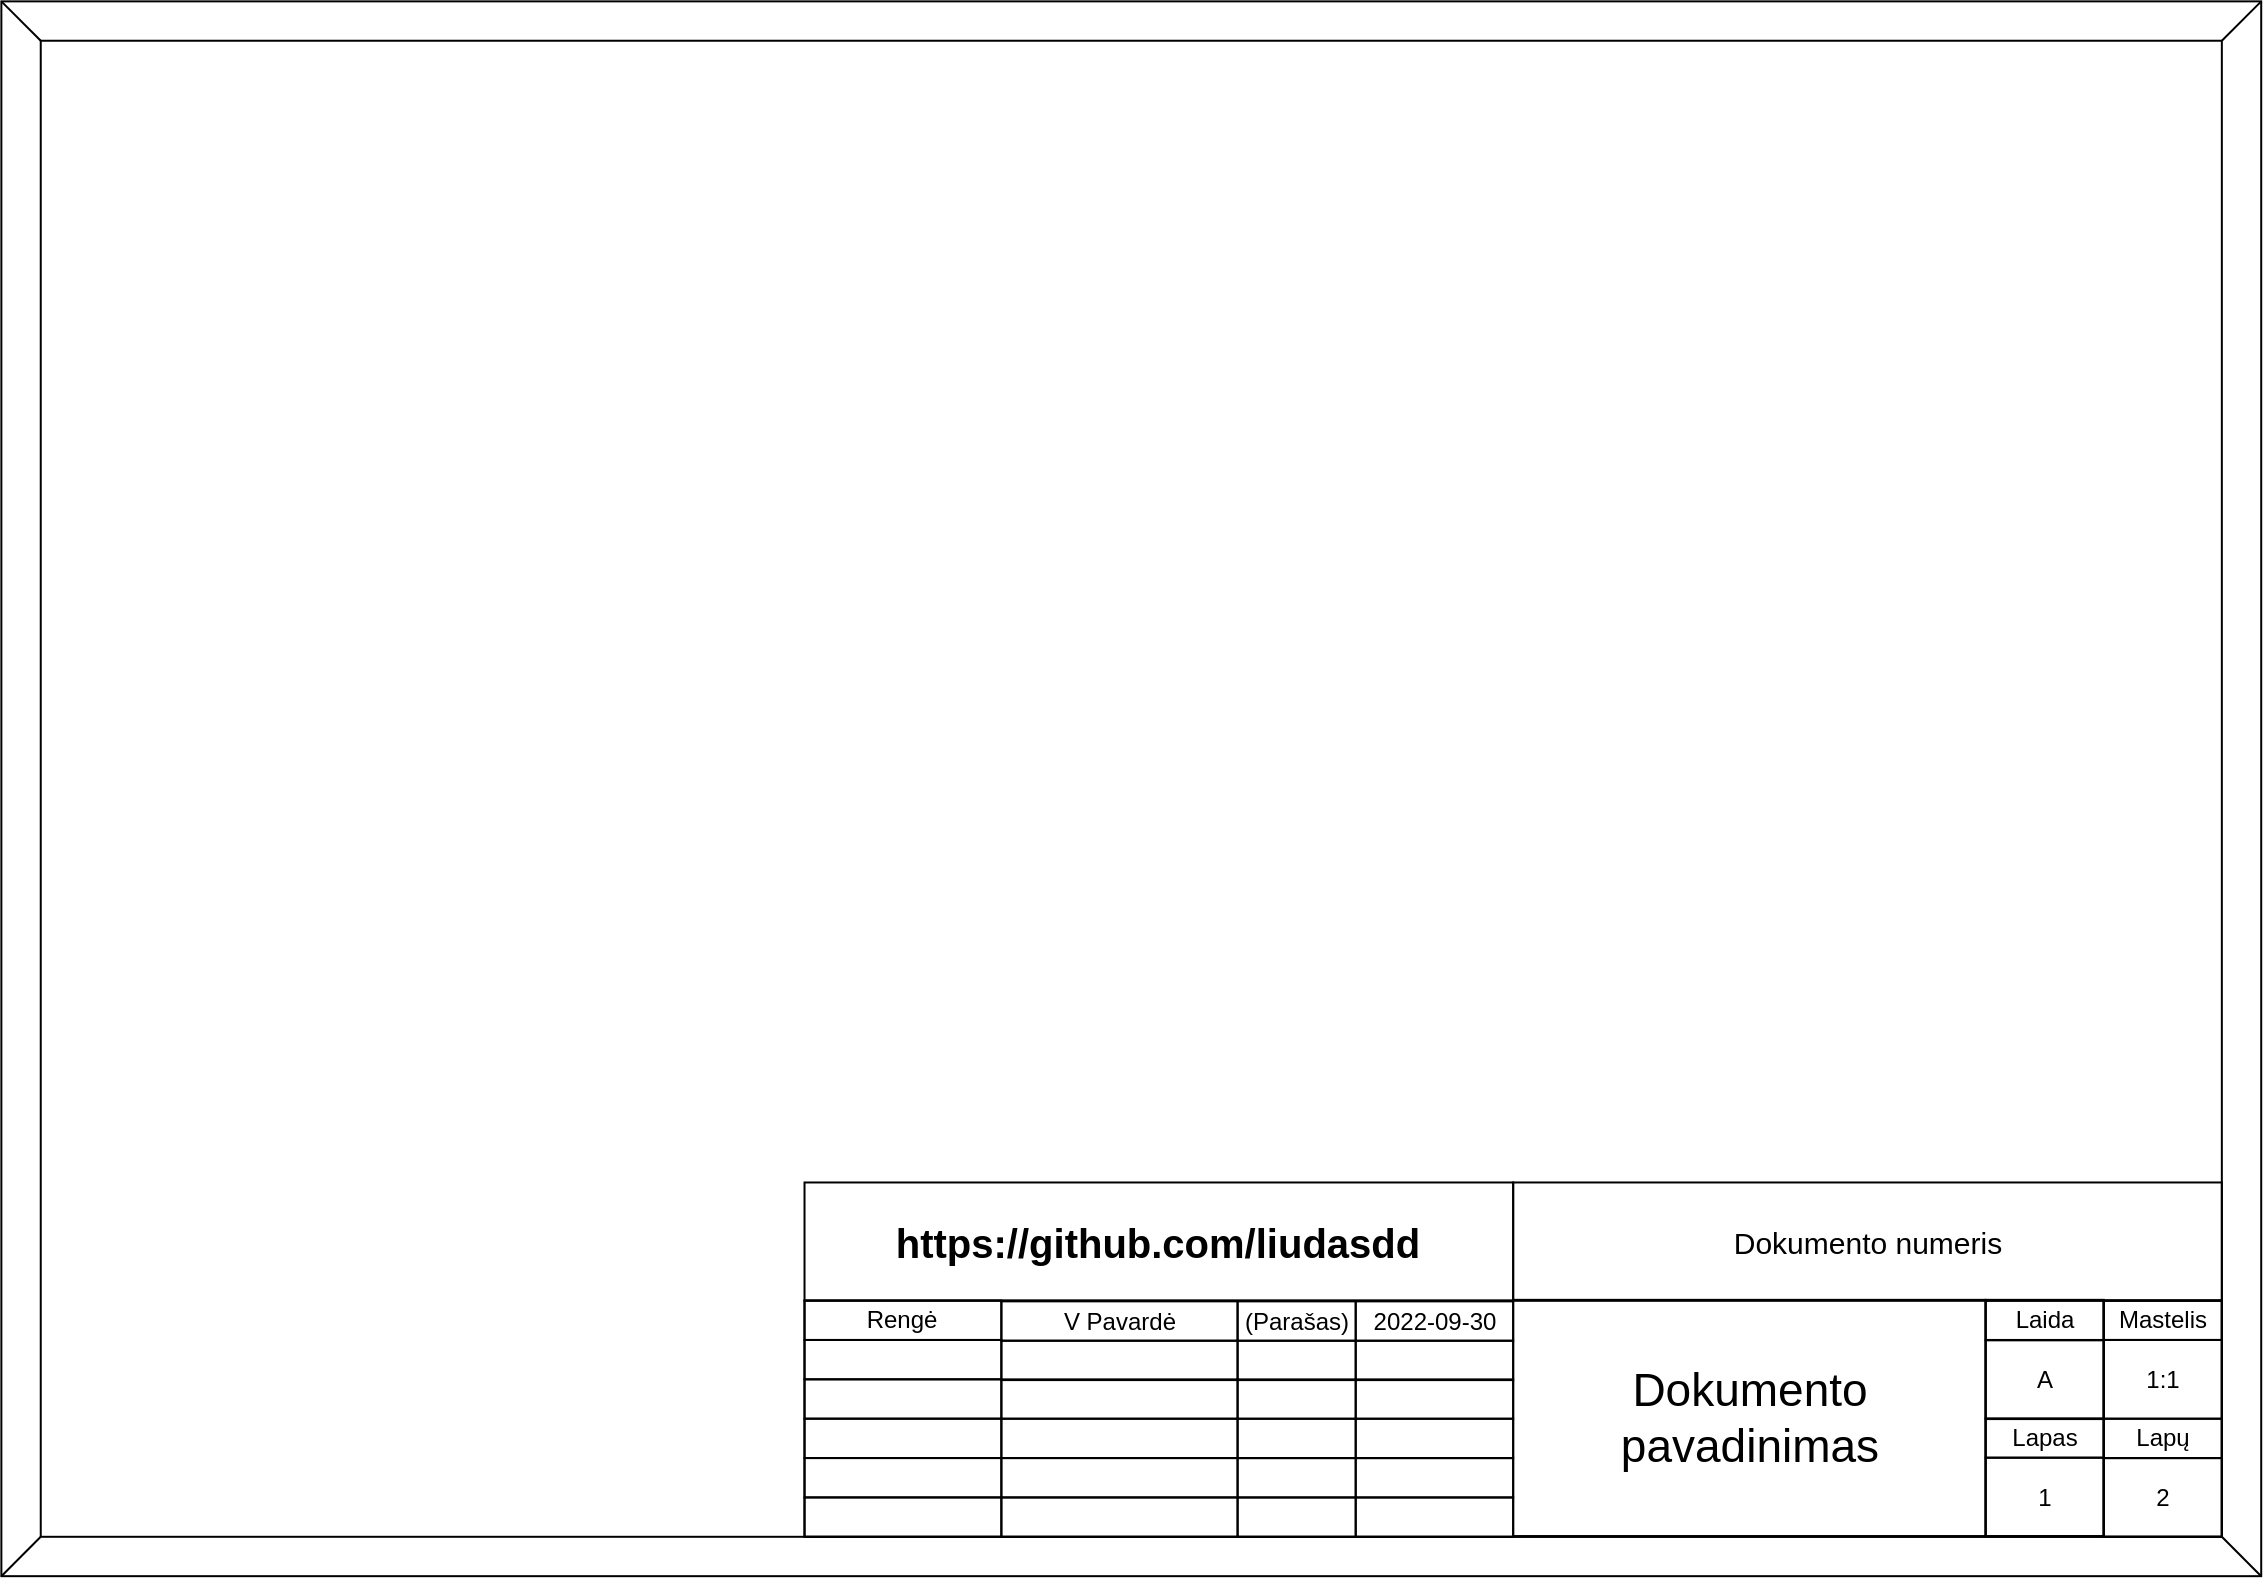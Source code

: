 <mxfile version="15.3.5" type="github" pages="2"><diagram id="mrlcNKMXqdH1hxtZ-vON" name="Lapas 1"><mxGraphModel dx="830" dy="515" grid="1" gridSize="10" guides="1" tooltips="1" connect="1" arrows="1" fold="1" page="1" pageScale="1" pageWidth="1169" pageHeight="827" background="none" math="1" shadow="0"><root><mxCell id="qyo3BmIz39AAJsVtNr6B-0"/><mxCell id="qyo3BmIz39AAJsVtNr6B-1" value="Frame" style="locked=1;" parent="qyo3BmIz39AAJsVtNr6B-0"/><mxCell id="qyo3BmIz39AAJsVtNr6B-26" value="" style="whiteSpace=wrap;html=1;fillColor=none;fontFamily=Arial;" parent="qyo3BmIz39AAJsVtNr6B-1" vertex="1"><mxGeometry x="19.685" y="19.685" width="1129.919" height="787.4" as="geometry"/></mxCell><mxCell id="qyo3BmIz39AAJsVtNr6B-19" value="" style="whiteSpace=wrap;html=1;fillColor=none;fontFamily=Arial;" parent="qyo3BmIz39AAJsVtNr6B-1" vertex="1"><mxGeometry x="39.37" y="39.37" width="1090.549" height="748.03" as="geometry"/></mxCell><mxCell id="qyo3BmIz39AAJsVtNr6B-30" value="" style="endArrow=none;html=1;entryX=0;entryY=0;entryDx=0;entryDy=0;exitX=0;exitY=0;exitDx=0;exitDy=0;fontFamily=Arial;" parent="qyo3BmIz39AAJsVtNr6B-1" source="qyo3BmIz39AAJsVtNr6B-19" target="qyo3BmIz39AAJsVtNr6B-26" edge="1"><mxGeometry width="50" height="50" relative="1" as="geometry"><mxPoint x="430" y="430" as="sourcePoint"/><mxPoint x="480" y="380" as="targetPoint"/></mxGeometry></mxCell><mxCell id="qyo3BmIz39AAJsVtNr6B-31" value="" style="endArrow=none;html=1;entryX=0;entryY=1;entryDx=0;entryDy=0;exitX=0;exitY=1;exitDx=0;exitDy=0;fontFamily=Arial;" parent="qyo3BmIz39AAJsVtNr6B-1" source="qyo3BmIz39AAJsVtNr6B-26" target="qyo3BmIz39AAJsVtNr6B-19" edge="1"><mxGeometry width="50" height="50" relative="1" as="geometry"><mxPoint x="50" y="49" as="sourcePoint"/><mxPoint x="29.685" y="29.685" as="targetPoint"/></mxGeometry></mxCell><mxCell id="qyo3BmIz39AAJsVtNr6B-33" value="" style="endArrow=none;html=1;entryX=1;entryY=0;entryDx=0;entryDy=0;exitX=1;exitY=0;exitDx=0;exitDy=0;fontFamily=Arial;" parent="qyo3BmIz39AAJsVtNr6B-1" source="qyo3BmIz39AAJsVtNr6B-26" target="qyo3BmIz39AAJsVtNr6B-19" edge="1"><mxGeometry width="50" height="50" relative="1" as="geometry"><mxPoint x="1190" y="240" as="sourcePoint"/><mxPoint x="1210" y="160" as="targetPoint"/></mxGeometry></mxCell><mxCell id="ZVRA5W9yP344IZaA_FTQ-182" value="" style="group;container=1;fontFamily=Arial;" parent="qyo3BmIz39AAJsVtNr6B-1" vertex="1" connectable="0"><mxGeometry x="421.26" y="610.235" width="708.67" height="177.185" as="geometry"/></mxCell><mxCell id="ZVRA5W9yP344IZaA_FTQ-47" value="" style="whiteSpace=wrap;html=1;fillColor=none;fontFamily=Arial;" parent="ZVRA5W9yP344IZaA_FTQ-182" vertex="1"><mxGeometry x="275.59" y="79.135" width="78.74" height="19.685" as="geometry"/></mxCell><mxCell id="ZVRA5W9yP344IZaA_FTQ-13" value="" style="whiteSpace=wrap;html=1;fillColor=none;fontFamily=Arial;" parent="ZVRA5W9yP344IZaA_FTQ-182" vertex="1"><mxGeometry x="216.535" y="157.495" width="59.055" height="19.685" as="geometry"/></mxCell><mxCell id="ZVRA5W9yP344IZaA_FTQ-14" value="" style="whiteSpace=wrap;html=1;fillColor=none;fontFamily=Arial;" parent="ZVRA5W9yP344IZaA_FTQ-182" vertex="1"><mxGeometry x="216.535" y="137.815" width="59.055" height="19.685" as="geometry"/></mxCell><mxCell id="ZVRA5W9yP344IZaA_FTQ-15" value="" style="whiteSpace=wrap;html=1;fillColor=none;fontFamily=Arial;" parent="ZVRA5W9yP344IZaA_FTQ-182" vertex="1"><mxGeometry x="216.535" y="118.135" width="59.055" height="19.685" as="geometry"/></mxCell><mxCell id="ZVRA5W9yP344IZaA_FTQ-16" value="" style="whiteSpace=wrap;html=1;fillColor=none;fontFamily=Arial;" parent="ZVRA5W9yP344IZaA_FTQ-182" vertex="1"><mxGeometry x="216.535" y="98.455" width="59.055" height="19.685" as="geometry"/></mxCell><mxCell id="ZVRA5W9yP344IZaA_FTQ-17" value="" style="whiteSpace=wrap;html=1;fillColor=none;fontFamily=Arial;" parent="ZVRA5W9yP344IZaA_FTQ-182" vertex="1"><mxGeometry x="216.535" y="79.135" width="59.055" height="19.685" as="geometry"/></mxCell><mxCell id="ZVRA5W9yP344IZaA_FTQ-18" value="(Parašas)" style="whiteSpace=wrap;html=1;fillColor=none;fontFamily=Arial;" parent="ZVRA5W9yP344IZaA_FTQ-182" vertex="1"><mxGeometry x="216.535" y="59.455" width="59.055" height="19.685" as="geometry"/></mxCell><mxCell id="ZVRA5W9yP344IZaA_FTQ-7" value="" style="whiteSpace=wrap;html=1;fillColor=none;fontFamily=Arial;" parent="ZVRA5W9yP344IZaA_FTQ-182" vertex="1"><mxGeometry x="98.425" y="157.485" width="118.11" height="19.685" as="geometry"/></mxCell><mxCell id="ZVRA5W9yP344IZaA_FTQ-8" value="" style="whiteSpace=wrap;html=1;fillColor=none;fontFamily=Arial;" parent="ZVRA5W9yP344IZaA_FTQ-182" vertex="1"><mxGeometry x="98.425" y="137.805" width="118.11" height="19.685" as="geometry"/></mxCell><mxCell id="ZVRA5W9yP344IZaA_FTQ-9" value="" style="whiteSpace=wrap;html=1;fillColor=none;fontFamily=Arial;" parent="ZVRA5W9yP344IZaA_FTQ-182" vertex="1"><mxGeometry x="98.425" y="118.125" width="118.11" height="19.685" as="geometry"/></mxCell><mxCell id="ZVRA5W9yP344IZaA_FTQ-10" value="" style="whiteSpace=wrap;html=1;fillColor=none;fontFamily=Arial;" parent="ZVRA5W9yP344IZaA_FTQ-182" vertex="1"><mxGeometry x="98.425" y="98.445" width="118.11" height="19.685" as="geometry"/></mxCell><mxCell id="ZVRA5W9yP344IZaA_FTQ-11" value="" style="whiteSpace=wrap;html=1;fillColor=none;fontFamily=Arial;" parent="ZVRA5W9yP344IZaA_FTQ-182" vertex="1"><mxGeometry x="98.425" y="79.125" width="118.11" height="19.685" as="geometry"/></mxCell><mxCell id="ZVRA5W9yP344IZaA_FTQ-12" value="V Pavardė" style="whiteSpace=wrap;html=1;fillColor=none;fontFamily=Arial;" parent="ZVRA5W9yP344IZaA_FTQ-182" vertex="1"><mxGeometry x="98.425" y="59.445" width="118.11" height="19.685" as="geometry"/></mxCell><mxCell id="qyo3BmIz39AAJsVtNr6B-32" value="" style="endArrow=none;html=1;exitX=1;exitY=1;exitDx=0;exitDy=0;entryX=1;entryY=1;entryDx=0;entryDy=0;fontFamily=Arial;" parent="ZVRA5W9yP344IZaA_FTQ-182" source="qyo3BmIz39AAJsVtNr6B-26" edge="1"><mxGeometry width="50" height="50" relative="1" as="geometry"><mxPoint x="-391.575" y="206.85" as="sourcePoint"/><mxPoint x="708.66" y="177.165" as="targetPoint"/></mxGeometry></mxCell><mxCell id="qyo3BmIz39AAJsVtNr6B-34" value="" style="whiteSpace=wrap;html=1;fillColor=none;fontFamily=Arial;" parent="ZVRA5W9yP344IZaA_FTQ-182" vertex="1"><mxGeometry y="59.055" width="708.66" height="118.11" as="geometry"/></mxCell><mxCell id="qyo3BmIz39AAJsVtNr6B-35" value="Dokumento numeris" style="whiteSpace=wrap;html=1;fillColor=none;fontFamily=Arial;fontSize=15;" parent="ZVRA5W9yP344IZaA_FTQ-182" vertex="1"><mxGeometry x="354.33" width="354.33" height="59.055" as="geometry"/></mxCell><mxCell id="qyo3BmIz39AAJsVtNr6B-36" value="https://github.com/liudasdd" style="whiteSpace=wrap;html=1;fillColor=none;fontFamily=Arial;fontStyle=1;fontSize=20;container=1;" parent="ZVRA5W9yP344IZaA_FTQ-182" vertex="1"><mxGeometry y="0.005" width="354.33" height="59.055" as="geometry"><mxRectangle y="0.005" width="110" height="30" as="alternateBounds"/></mxGeometry></mxCell><mxCell id="qyo3BmIz39AAJsVtNr6B-37" value="" style="whiteSpace=wrap;html=1;fillColor=none;fontFamily=Arial;" parent="ZVRA5W9yP344IZaA_FTQ-182" vertex="1"><mxGeometry x="649.61" y="59.065" width="59.055" height="118.11" as="geometry"/></mxCell><mxCell id="qyo3BmIz39AAJsVtNr6B-38" value="" style="whiteSpace=wrap;html=1;fillColor=none;fontFamily=Arial;" parent="ZVRA5W9yP344IZaA_FTQ-182" vertex="1"><mxGeometry x="590.55" y="58.685" width="59.055" height="118.11" as="geometry"/></mxCell><UserObject label="&lt;font style=&quot;font-size: 23px&quot;&gt;Dokumento pavadinimas&lt;/font&gt;" tooltip="Dokumento pavadinimas&#10;" id="qyo3BmIz39AAJsVtNr6B-39"><mxCell style="whiteSpace=wrap;html=1;fillColor=none;fontFamily=Arial;" parent="ZVRA5W9yP344IZaA_FTQ-182" vertex="1"><mxGeometry x="354.33" y="58.685" width="236.22" height="118.11" as="geometry"/></mxCell></UserObject><mxCell id="ZVRA5W9yP344IZaA_FTQ-0" value="" style="whiteSpace=wrap;html=1;fillColor=none;fontFamily=Arial;" parent="ZVRA5W9yP344IZaA_FTQ-182" vertex="1"><mxGeometry y="157.48" width="98.425" height="19.685" as="geometry"/></mxCell><mxCell id="ZVRA5W9yP344IZaA_FTQ-2" value="" style="whiteSpace=wrap;html=1;fillColor=none;fontFamily=Arial;" parent="ZVRA5W9yP344IZaA_FTQ-182" vertex="1"><mxGeometry y="137.795" width="98.425" height="19.685" as="geometry"/></mxCell><mxCell id="ZVRA5W9yP344IZaA_FTQ-3" value="" style="whiteSpace=wrap;html=1;fillColor=none;fontFamily=Arial;" parent="ZVRA5W9yP344IZaA_FTQ-182" vertex="1"><mxGeometry y="118.11" width="98.425" height="19.685" as="geometry"/></mxCell><mxCell id="ZVRA5W9yP344IZaA_FTQ-4" value="" style="whiteSpace=wrap;html=1;fillColor=none;fontFamily=Arial;" parent="ZVRA5W9yP344IZaA_FTQ-182" vertex="1"><mxGeometry y="98.425" width="98.425" height="19.685" as="geometry"/></mxCell><mxCell id="ZVRA5W9yP344IZaA_FTQ-5" value="" style="whiteSpace=wrap;html=1;fillColor=none;fontFamily=Arial;" parent="ZVRA5W9yP344IZaA_FTQ-182" vertex="1"><mxGeometry y="78.745" width="98.425" height="19.685" as="geometry"/></mxCell><mxCell id="ZVRA5W9yP344IZaA_FTQ-6" value="Rengė" style="whiteSpace=wrap;html=1;fillColor=none;fontFamily=Arial;" parent="ZVRA5W9yP344IZaA_FTQ-182" vertex="1"><mxGeometry y="59.065" width="98.425" height="19.685" as="geometry"/></mxCell><mxCell id="ZVRA5W9yP344IZaA_FTQ-43" value="" style="whiteSpace=wrap;html=1;fillColor=none;fontFamily=Arial;" parent="ZVRA5W9yP344IZaA_FTQ-182" vertex="1"><mxGeometry x="275.59" y="157.495" width="78.74" height="19.685" as="geometry"/></mxCell><mxCell id="ZVRA5W9yP344IZaA_FTQ-44" value="" style="whiteSpace=wrap;html=1;fillColor=none;fontFamily=Arial;" parent="ZVRA5W9yP344IZaA_FTQ-182" vertex="1"><mxGeometry x="275.59" y="137.815" width="78.74" height="19.685" as="geometry"/></mxCell><mxCell id="ZVRA5W9yP344IZaA_FTQ-45" value="" style="whiteSpace=wrap;html=1;fillColor=none;fontFamily=Arial;" parent="ZVRA5W9yP344IZaA_FTQ-182" vertex="1"><mxGeometry x="275.59" y="118.135" width="78.74" height="19.685" as="geometry"/></mxCell><mxCell id="ZVRA5W9yP344IZaA_FTQ-46" value="" style="whiteSpace=wrap;html=1;fillColor=none;fontFamily=Arial;" parent="ZVRA5W9yP344IZaA_FTQ-182" vertex="1"><mxGeometry x="275.59" y="98.455" width="78.74" height="19.685" as="geometry"/></mxCell><mxCell id="ZVRA5W9yP344IZaA_FTQ-48" value="2022-09-30" style="whiteSpace=wrap;html=1;fillColor=none;fontFamily=Arial;" parent="ZVRA5W9yP344IZaA_FTQ-182" vertex="1"><mxGeometry x="275.59" y="59.455" width="78.74" height="19.685" as="geometry"/></mxCell><mxCell id="ZVRA5W9yP344IZaA_FTQ-50" value="1" style="whiteSpace=wrap;html=1;fillColor=none;fontFamily=Arial;" parent="ZVRA5W9yP344IZaA_FTQ-182" vertex="1"><mxGeometry x="590.55" y="137.615" width="59.06" height="39.37" as="geometry"/></mxCell><mxCell id="ZVRA5W9yP344IZaA_FTQ-51" value="Lapas" style="whiteSpace=wrap;html=1;fillColor=none;fontFamily=Arial;" parent="ZVRA5W9yP344IZaA_FTQ-182" vertex="1"><mxGeometry x="590.55" y="117.935" width="59.055" height="19.685" as="geometry"/></mxCell><mxCell id="ZVRA5W9yP344IZaA_FTQ-53" value="A" style="whiteSpace=wrap;html=1;fillColor=none;fontFamily=Arial;" parent="ZVRA5W9yP344IZaA_FTQ-182" vertex="1"><mxGeometry x="590.55" y="78.935" width="59.055" height="39.37" as="geometry"/></mxCell><mxCell id="ZVRA5W9yP344IZaA_FTQ-54" value="Laida" style="whiteSpace=wrap;html=1;fillColor=none;fontFamily=Arial;" parent="ZVRA5W9yP344IZaA_FTQ-182" vertex="1"><mxGeometry x="590.55" y="59.055" width="59.055" height="19.685" as="geometry"/></mxCell><mxCell id="ZVRA5W9yP344IZaA_FTQ-56" value="2" style="whiteSpace=wrap;html=1;fillColor=none;fontFamily=Arial;" parent="ZVRA5W9yP344IZaA_FTQ-182" vertex="1"><mxGeometry x="649.61" y="137.815" width="59.055" height="39.37" as="geometry"/></mxCell><mxCell id="ZVRA5W9yP344IZaA_FTQ-57" value="Lapų" style="whiteSpace=wrap;html=1;fillColor=none;fontFamily=Arial;" parent="ZVRA5W9yP344IZaA_FTQ-182" vertex="1"><mxGeometry x="649.61" y="118.135" width="59.055" height="19.685" as="geometry"/></mxCell><mxCell id="ZVRA5W9yP344IZaA_FTQ-59" value="1:1" style="whiteSpace=wrap;html=1;fillColor=none;fontFamily=Arial;" parent="ZVRA5W9yP344IZaA_FTQ-182" vertex="1"><mxGeometry x="649.61" y="78.745" width="59.06" height="39.37" as="geometry"/></mxCell><mxCell id="ZVRA5W9yP344IZaA_FTQ-60" value="Mastelis" style="whiteSpace=wrap;html=1;fillColor=none;fontFamily=Arial;" parent="ZVRA5W9yP344IZaA_FTQ-182" vertex="1"><mxGeometry x="649.61" y="59.055" width="59.055" height="19.685" as="geometry"/></mxCell><mxCell id="ZVRA5W9yP344IZaA_FTQ-127" value="Brėžinys" style="" parent="qyo3BmIz39AAJsVtNr6B-0"/></root></mxGraphModel></diagram><diagram name="Lapas 2" id="poTgA2Lsn0RYjLuebqSz"><mxGraphModel dx="918" dy="512" grid="1" gridSize="10" guides="1" tooltips="1" connect="1" arrows="1" fold="1" page="1" pageScale="1" pageWidth="827" pageHeight="1169" background="none" math="1" shadow="0"><root><mxCell id="hV2nnVh4DxY_CFmcvqIs-0"/><mxCell id="hV2nnVh4DxY_CFmcvqIs-1" value="Frame" style="" parent="hV2nnVh4DxY_CFmcvqIs-0"/><mxCell id="hV2nnVh4DxY_CFmcvqIs-2" value="" style="rounded=0;whiteSpace=wrap;html=1;fillColor=none;" vertex="1" parent="hV2nnVh4DxY_CFmcvqIs-1"><mxGeometry x="19.685" y="19.685" width="787.4" height="1129.919" as="geometry"/></mxCell><mxCell id="hV2nnVh4DxY_CFmcvqIs-3" value="" style="rounded=0;whiteSpace=wrap;html=1;fillColor=none;" vertex="1" parent="hV2nnVh4DxY_CFmcvqIs-1"><mxGeometry x="39.37" y="39.37" width="748.03" height="1090.549" as="geometry"/></mxCell><mxCell id="hV2nnVh4DxY_CFmcvqIs-4" value="" style="endArrow=none;html=1;entryX=0;entryY=0;entryDx=0;entryDy=0;exitX=0;exitY=0;exitDx=0;exitDy=0;" edge="1" parent="hV2nnVh4DxY_CFmcvqIs-1" source="hV2nnVh4DxY_CFmcvqIs-3" target="hV2nnVh4DxY_CFmcvqIs-2"><mxGeometry width="50" height="50" relative="1" as="geometry"><mxPoint x="80" y="430.4" as="sourcePoint"/><mxPoint x="130" y="380.4" as="targetPoint"/></mxGeometry></mxCell><mxCell id="hV2nnVh4DxY_CFmcvqIs-5" value="" style="endArrow=none;html=1;entryX=0;entryY=1;entryDx=0;entryDy=0;exitX=0;exitY=1;exitDx=0;exitDy=0;fontFamily=Arial;" edge="1" parent="hV2nnVh4DxY_CFmcvqIs-1" source="hV2nnVh4DxY_CFmcvqIs-2" target="hV2nnVh4DxY_CFmcvqIs-3"><mxGeometry width="50" height="50" relative="1" as="geometry"><mxPoint x="-300" y="49.4" as="sourcePoint"/><mxPoint x="-320.315" y="30.085" as="targetPoint"/></mxGeometry></mxCell><mxCell id="hV2nnVh4DxY_CFmcvqIs-6" value="" style="endArrow=none;html=1;entryX=1;entryY=0;entryDx=0;entryDy=0;exitX=1;exitY=0;exitDx=0;exitDy=0;" edge="1" parent="hV2nnVh4DxY_CFmcvqIs-1" source="hV2nnVh4DxY_CFmcvqIs-2" target="hV2nnVh4DxY_CFmcvqIs-3"><mxGeometry width="50" height="50" relative="1" as="geometry"><mxPoint x="840" y="240.4" as="sourcePoint"/><mxPoint x="860" y="160.4" as="targetPoint"/></mxGeometry></mxCell><mxCell id="hV2nnVh4DxY_CFmcvqIs-7" value="" style="group;container=1;fontFamily=Arial;" vertex="1" connectable="0" parent="hV2nnVh4DxY_CFmcvqIs-1"><mxGeometry x="59.0" y="950.005" width="708.67" height="177.185" as="geometry"/></mxCell><mxCell id="hV2nnVh4DxY_CFmcvqIs-21" value="" style="endArrow=none;html=1;exitX=1;exitY=1;exitDx=0;exitDy=0;entryX=1;entryY=1;entryDx=0;entryDy=0;fontFamily=Arial;" edge="1" parent="hV2nnVh4DxY_CFmcvqIs-1" source="hV2nnVh4DxY_CFmcvqIs-2" target="hV2nnVh4DxY_CFmcvqIs-3"><mxGeometry width="50" height="50" relative="1" as="geometry"><mxPoint x="-320.315" y="817.485" as="sourcePoint"/><mxPoint x="779.92" y="787.8" as="targetPoint"/></mxGeometry></mxCell><mxCell id="hV2nnVh4DxY_CFmcvqIs-43" value="2" style="rounded=0;whiteSpace=wrap;html=1;fillColor=none;fontFamily=Arial;" vertex="1" parent="hV2nnVh4DxY_CFmcvqIs-1"><mxGeometry x="728.34" y="1090.55" width="59.055" height="39.37" as="geometry"/></mxCell><mxCell id="hV2nnVh4DxY_CFmcvqIs-40" value="Lapas" style="rounded=0;whiteSpace=wrap;html=1;fillColor=none;fontFamily=Arial;" vertex="1" parent="hV2nnVh4DxY_CFmcvqIs-1"><mxGeometry x="669.24" y="1070.864" width="59.055" height="19.685" as="geometry"/></mxCell><mxCell id="hV2nnVh4DxY_CFmcvqIs-39" value="2" style="rounded=0;whiteSpace=wrap;html=1;fillColor=none;fontFamily=Arial;" vertex="1" parent="hV2nnVh4DxY_CFmcvqIs-1"><mxGeometry x="669.24" y="1090.549" width="59.06" height="39.37" as="geometry"/></mxCell><mxCell id="hV2nnVh4DxY_CFmcvqIs-44" value="Lapų" style="rounded=0;whiteSpace=wrap;html=1;fillColor=none;fontFamily=Arial;" vertex="1" parent="hV2nnVh4DxY_CFmcvqIs-1"><mxGeometry x="728.29" y="1070.864" width="59.055" height="19.685" as="geometry"/></mxCell><mxCell id="hV2nnVh4DxY_CFmcvqIs-45" value="1:1" style="rounded=0;whiteSpace=wrap;html=1;fillColor=none;fontFamily=Arial;" vertex="1" parent="hV2nnVh4DxY_CFmcvqIs-1"><mxGeometry x="728.29" y="1031.494" width="59.06" height="39.37" as="geometry"/></mxCell><mxCell id="hV2nnVh4DxY_CFmcvqIs-46" value="Mastelis" style="rounded=0;whiteSpace=wrap;html=1;fillColor=none;fontFamily=Arial;" vertex="1" parent="hV2nnVh4DxY_CFmcvqIs-1"><mxGeometry x="728.3" y="1011.81" width="59.055" height="19.685" as="geometry"/></mxCell><mxCell id="hV2nnVh4DxY_CFmcvqIs-42" value="Laida" style="rounded=0;whiteSpace=wrap;html=1;fillColor=none;fontFamily=Arial;" vertex="1" parent="hV2nnVh4DxY_CFmcvqIs-1"><mxGeometry x="669.24" y="1011.81" width="59.055" height="19.685" as="geometry"/></mxCell><mxCell id="hV2nnVh4DxY_CFmcvqIs-41" value="A" style="rounded=0;whiteSpace=wrap;html=1;fillColor=none;fontFamily=Arial;" vertex="1" parent="hV2nnVh4DxY_CFmcvqIs-1"><mxGeometry x="669.24" y="1031.494" width="59.055" height="39.37" as="geometry"/></mxCell><mxCell id="hV2nnVh4DxY_CFmcvqIs-23" value="Dokumento numeris" style="rounded=0;whiteSpace=wrap;html=1;fillColor=none;fontSize=15;fontStyle=0;fontFamily=Arial;" vertex="1" parent="hV2nnVh4DxY_CFmcvqIs-1"><mxGeometry x="393.7" y="952.75" width="393.7" height="59.05" as="geometry"/></mxCell><mxCell id="hV2nnVh4DxY_CFmcvqIs-27" value="&lt;font style=&quot;font-size: 23px&quot;&gt;Dokumento pavadinimas&lt;/font&gt;" style="rounded=0;whiteSpace=wrap;html=1;fillColor=none;fontFamily=Arial;" vertex="1" parent="hV2nnVh4DxY_CFmcvqIs-1"><mxGeometry x="393.7" y="1011.81" width="275.59" height="118.11" as="geometry"/></mxCell><mxCell id="hV2nnVh4DxY_CFmcvqIs-24" value="https://github.com/liudasdd" style="rounded=0;whiteSpace=wrap;html=1;fillColor=none;fontFamily=Arial;fontStyle=1;fontSize=20;container=1;" vertex="1" parent="hV2nnVh4DxY_CFmcvqIs-1"><mxGeometry x="39.37" y="952.76" width="354.33" height="59.055" as="geometry"><mxRectangle x="39.37" y="952.76" width="110" height="30" as="alternateBounds"/></mxGeometry></mxCell><mxCell id="hV2nnVh4DxY_CFmcvqIs-33" value="Rengė" style="rounded=0;whiteSpace=wrap;html=1;fillColor=none;fontFamily=Arial;" vertex="1" parent="hV2nnVh4DxY_CFmcvqIs-1"><mxGeometry x="39.37" y="1011.81" width="98.425" height="19.685" as="geometry"/></mxCell><mxCell id="hV2nnVh4DxY_CFmcvqIs-31" value="" style="rounded=0;whiteSpace=wrap;html=1;fillColor=none;fontFamily=Arial;" vertex="1" parent="hV2nnVh4DxY_CFmcvqIs-1"><mxGeometry x="39.37" y="1051.18" width="98.425" height="19.685" as="geometry"/></mxCell><mxCell id="hV2nnVh4DxY_CFmcvqIs-30" value="" style="rounded=0;whiteSpace=wrap;html=1;fillColor=none;fontFamily=Arial;" vertex="1" parent="hV2nnVh4DxY_CFmcvqIs-1"><mxGeometry x="39.37" y="1070.865" width="98.425" height="19.685" as="geometry"/></mxCell><mxCell id="hV2nnVh4DxY_CFmcvqIs-29" value="" style="rounded=0;whiteSpace=wrap;html=1;fillColor=none;fontFamily=Arial;" vertex="1" parent="hV2nnVh4DxY_CFmcvqIs-1"><mxGeometry x="39.37" y="1090.55" width="98.425" height="19.685" as="geometry"/></mxCell><mxCell id="hV2nnVh4DxY_CFmcvqIs-28" value="" style="rounded=0;whiteSpace=wrap;html=1;fillColor=none;fontFamily=Arial;" vertex="1" parent="hV2nnVh4DxY_CFmcvqIs-1"><mxGeometry x="39.37" y="1110.235" width="98.425" height="19.685" as="geometry"/></mxCell><mxCell id="hV2nnVh4DxY_CFmcvqIs-32" value="" style="rounded=0;whiteSpace=wrap;html=1;fillColor=none;fontFamily=Arial;" vertex="1" parent="hV2nnVh4DxY_CFmcvqIs-1"><mxGeometry x="39.37" y="1031.5" width="98.425" height="19.685" as="geometry"/></mxCell><mxCell id="hV2nnVh4DxY_CFmcvqIs-15" value="" style="rounded=0;whiteSpace=wrap;html=1;fillColor=none;fontFamily=Arial;" vertex="1" parent="hV2nnVh4DxY_CFmcvqIs-1"><mxGeometry x="137.795" y="1110.24" width="118.11" height="19.685" as="geometry"/></mxCell><mxCell id="hV2nnVh4DxY_CFmcvqIs-16" value="" style="rounded=0;whiteSpace=wrap;html=1;fillColor=none;fontFamily=Arial;" vertex="1" parent="hV2nnVh4DxY_CFmcvqIs-1"><mxGeometry x="137.795" y="1090.55" width="118.11" height="19.685" as="geometry"/></mxCell><mxCell id="hV2nnVh4DxY_CFmcvqIs-17" value="" style="rounded=0;whiteSpace=wrap;html=1;fillColor=none;fontFamily=Arial;" vertex="1" parent="hV2nnVh4DxY_CFmcvqIs-1"><mxGeometry x="137.795" y="1070.86" width="118.11" height="19.685" as="geometry"/></mxCell><mxCell id="hV2nnVh4DxY_CFmcvqIs-18" value="" style="rounded=0;whiteSpace=wrap;html=1;fillColor=none;fontFamily=Arial;" vertex="1" parent="hV2nnVh4DxY_CFmcvqIs-1"><mxGeometry x="137.795" y="1051.18" width="118.11" height="19.685" as="geometry"/></mxCell><mxCell id="hV2nnVh4DxY_CFmcvqIs-19" value="" style="rounded=0;whiteSpace=wrap;html=1;fillColor=none;fontFamily=Arial;" vertex="1" parent="hV2nnVh4DxY_CFmcvqIs-1"><mxGeometry x="137.795" y="1031.49" width="118.11" height="19.685" as="geometry"/></mxCell><mxCell id="hV2nnVh4DxY_CFmcvqIs-20" value="V Pavardė" style="rounded=0;whiteSpace=wrap;html=1;fillColor=none;fontFamily=Arial;" vertex="1" parent="hV2nnVh4DxY_CFmcvqIs-1"><mxGeometry x="137.795" y="1011.81" width="118.11" height="19.685" as="geometry"/></mxCell><mxCell id="hV2nnVh4DxY_CFmcvqIs-9" value="" style="rounded=0;whiteSpace=wrap;html=1;fillColor=none;fontFamily=Arial;" vertex="1" parent="hV2nnVh4DxY_CFmcvqIs-1"><mxGeometry x="255.905" y="1110.24" width="59.055" height="19.685" as="geometry"/></mxCell><mxCell id="hV2nnVh4DxY_CFmcvqIs-10" value="" style="rounded=0;whiteSpace=wrap;html=1;fillColor=none;fontFamily=Arial;" vertex="1" parent="hV2nnVh4DxY_CFmcvqIs-1"><mxGeometry x="255.905" y="1090.55" width="59.055" height="19.685" as="geometry"/></mxCell><mxCell id="hV2nnVh4DxY_CFmcvqIs-11" value="" style="rounded=0;whiteSpace=wrap;html=1;fillColor=none;fontFamily=Arial;" vertex="1" parent="hV2nnVh4DxY_CFmcvqIs-1"><mxGeometry x="255.905" y="1070.87" width="59.055" height="19.685" as="geometry"/></mxCell><mxCell id="hV2nnVh4DxY_CFmcvqIs-12" value="" style="rounded=0;whiteSpace=wrap;html=1;fillColor=none;fontFamily=Arial;" vertex="1" parent="hV2nnVh4DxY_CFmcvqIs-1"><mxGeometry x="255.905" y="1051.17" width="59.055" height="19.685" as="geometry"/></mxCell><mxCell id="hV2nnVh4DxY_CFmcvqIs-13" value="" style="rounded=0;whiteSpace=wrap;html=1;fillColor=none;fontFamily=Arial;" vertex="1" parent="hV2nnVh4DxY_CFmcvqIs-1"><mxGeometry x="255.905" y="1031.5" width="59.055" height="19.685" as="geometry"/></mxCell><mxCell id="hV2nnVh4DxY_CFmcvqIs-14" value="(Parašas)" style="rounded=0;whiteSpace=wrap;html=1;fillColor=none;fontFamily=Arial;" vertex="1" parent="hV2nnVh4DxY_CFmcvqIs-1"><mxGeometry x="255.905" y="1011.81" width="59.055" height="19.685" as="geometry"/></mxCell><mxCell id="hV2nnVh4DxY_CFmcvqIs-38" value="2022-09-30" style="rounded=0;whiteSpace=wrap;html=1;fillColor=none;fontFamily=Arial;" vertex="1" parent="hV2nnVh4DxY_CFmcvqIs-1"><mxGeometry x="314.96" y="1011.81" width="78.74" height="19.685" as="geometry"/></mxCell><mxCell id="hV2nnVh4DxY_CFmcvqIs-8" value="" style="rounded=0;whiteSpace=wrap;html=1;fillColor=none;fontFamily=Arial;" vertex="1" parent="hV2nnVh4DxY_CFmcvqIs-1"><mxGeometry x="314.96" y="1031.5" width="78.74" height="19.685" as="geometry"/></mxCell><mxCell id="hV2nnVh4DxY_CFmcvqIs-37" value="" style="rounded=0;whiteSpace=wrap;html=1;fillColor=none;fontFamily=Arial;" vertex="1" parent="hV2nnVh4DxY_CFmcvqIs-1"><mxGeometry x="314.96" y="1051.18" width="78.74" height="19.685" as="geometry"/></mxCell><mxCell id="hV2nnVh4DxY_CFmcvqIs-36" value="" style="rounded=0;whiteSpace=wrap;html=1;fillColor=none;fontFamily=Arial;" vertex="1" parent="hV2nnVh4DxY_CFmcvqIs-1"><mxGeometry x="314.96" y="1070.86" width="78.74" height="19.685" as="geometry"/></mxCell><mxCell id="hV2nnVh4DxY_CFmcvqIs-35" value="" style="rounded=0;whiteSpace=wrap;html=1;fillColor=none;fontFamily=Arial;" vertex="1" parent="hV2nnVh4DxY_CFmcvqIs-1"><mxGeometry x="314.96" y="1090.54" width="78.74" height="19.685" as="geometry"/></mxCell><mxCell id="hV2nnVh4DxY_CFmcvqIs-34" value="" style="rounded=0;whiteSpace=wrap;html=1;fillColor=none;fontFamily=Arial;" vertex="1" parent="hV2nnVh4DxY_CFmcvqIs-1"><mxGeometry x="314.96" y="1110.24" width="78.74" height="19.685" as="geometry"/></mxCell><mxCell id="hV2nnVh4DxY_CFmcvqIs-47" value="Brėžinys" style="" parent="hV2nnVh4DxY_CFmcvqIs-0"/></root></mxGraphModel></diagram></mxfile>
